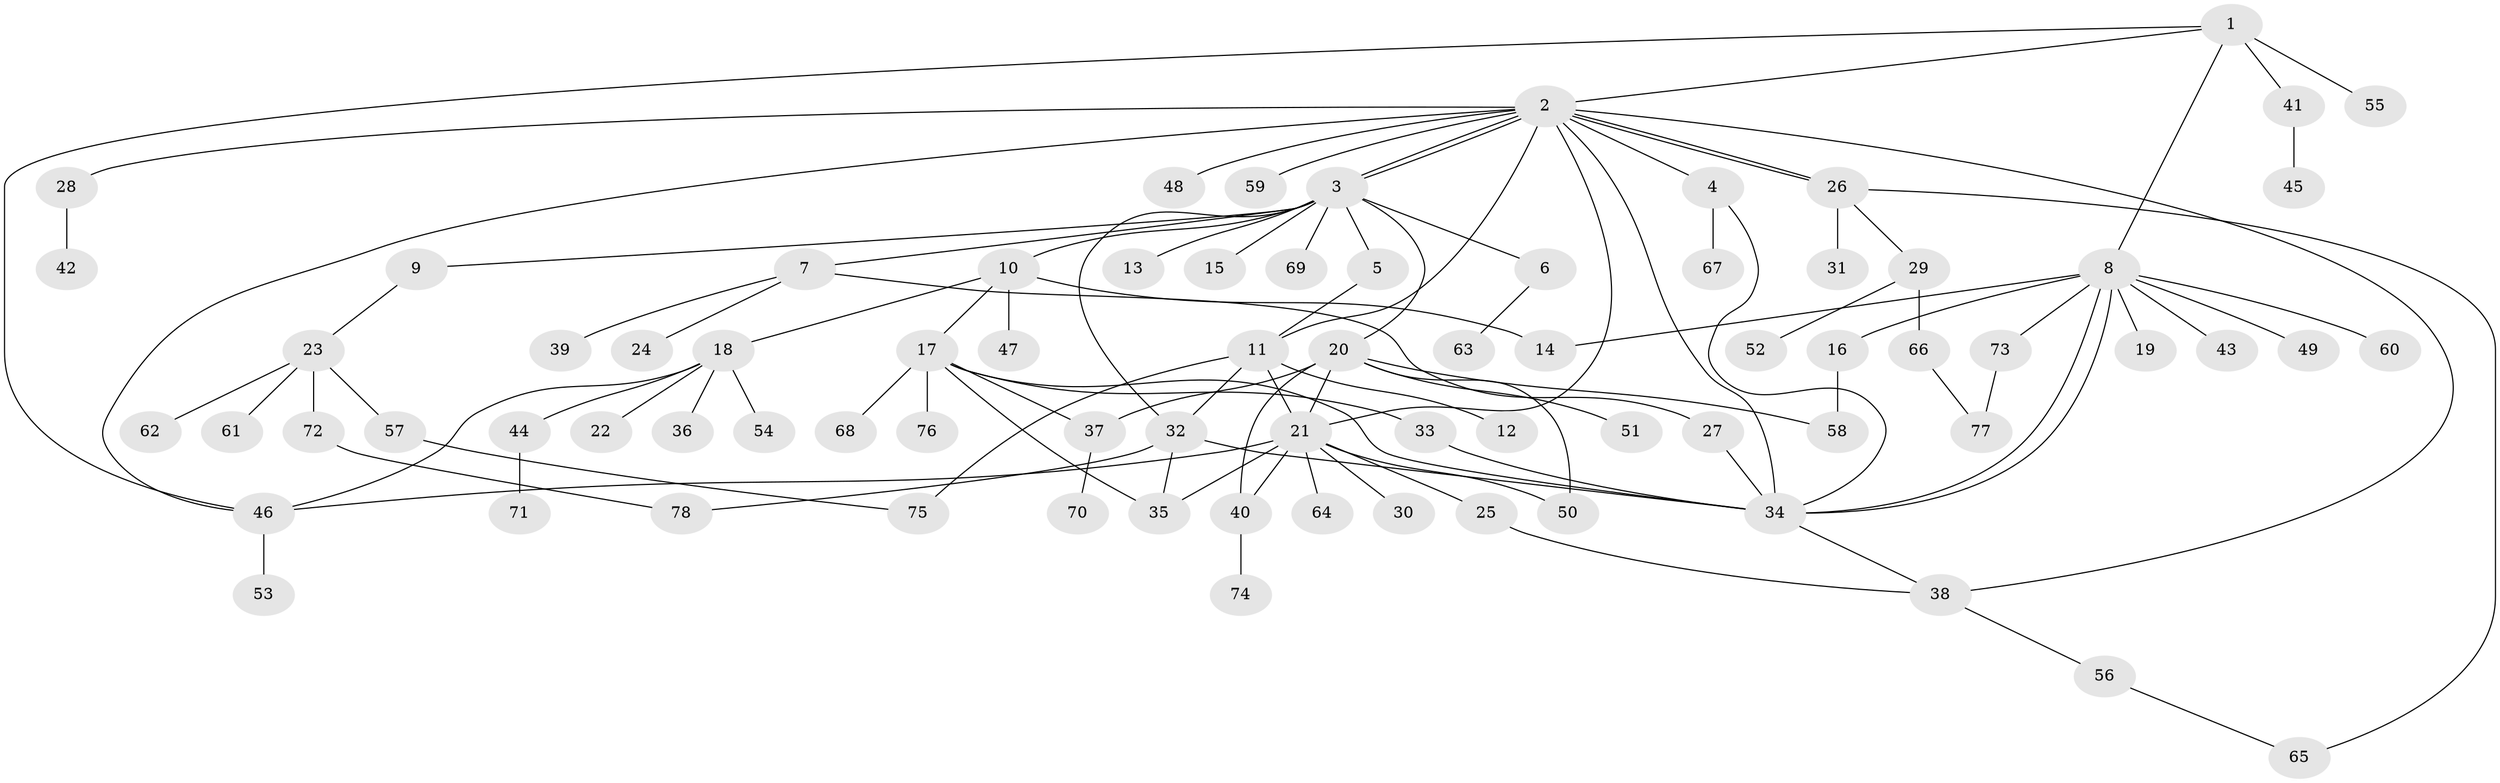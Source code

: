 // Generated by graph-tools (version 1.1) at 2025/35/03/09/25 02:35:35]
// undirected, 78 vertices, 106 edges
graph export_dot {
graph [start="1"]
  node [color=gray90,style=filled];
  1;
  2;
  3;
  4;
  5;
  6;
  7;
  8;
  9;
  10;
  11;
  12;
  13;
  14;
  15;
  16;
  17;
  18;
  19;
  20;
  21;
  22;
  23;
  24;
  25;
  26;
  27;
  28;
  29;
  30;
  31;
  32;
  33;
  34;
  35;
  36;
  37;
  38;
  39;
  40;
  41;
  42;
  43;
  44;
  45;
  46;
  47;
  48;
  49;
  50;
  51;
  52;
  53;
  54;
  55;
  56;
  57;
  58;
  59;
  60;
  61;
  62;
  63;
  64;
  65;
  66;
  67;
  68;
  69;
  70;
  71;
  72;
  73;
  74;
  75;
  76;
  77;
  78;
  1 -- 2;
  1 -- 8;
  1 -- 41;
  1 -- 46;
  1 -- 55;
  2 -- 3;
  2 -- 3;
  2 -- 4;
  2 -- 11;
  2 -- 21;
  2 -- 26;
  2 -- 26;
  2 -- 28;
  2 -- 34;
  2 -- 38;
  2 -- 46;
  2 -- 48;
  2 -- 59;
  3 -- 5;
  3 -- 6;
  3 -- 7;
  3 -- 9;
  3 -- 10;
  3 -- 13;
  3 -- 15;
  3 -- 20;
  3 -- 32;
  3 -- 69;
  4 -- 34;
  4 -- 67;
  5 -- 11;
  6 -- 63;
  7 -- 24;
  7 -- 27;
  7 -- 39;
  8 -- 14;
  8 -- 16;
  8 -- 19;
  8 -- 34;
  8 -- 34;
  8 -- 43;
  8 -- 49;
  8 -- 60;
  8 -- 73;
  9 -- 23;
  10 -- 14;
  10 -- 17;
  10 -- 18;
  10 -- 47;
  11 -- 12;
  11 -- 21;
  11 -- 32;
  11 -- 75;
  16 -- 58;
  17 -- 33;
  17 -- 34;
  17 -- 35;
  17 -- 37;
  17 -- 68;
  17 -- 76;
  18 -- 22;
  18 -- 36;
  18 -- 44;
  18 -- 46;
  18 -- 54;
  20 -- 21;
  20 -- 37;
  20 -- 40;
  20 -- 50;
  20 -- 51;
  20 -- 58;
  21 -- 25;
  21 -- 30;
  21 -- 35;
  21 -- 40;
  21 -- 46;
  21 -- 50;
  21 -- 64;
  23 -- 57;
  23 -- 61;
  23 -- 62;
  23 -- 72;
  25 -- 38;
  26 -- 29;
  26 -- 31;
  26 -- 65;
  27 -- 34;
  28 -- 42;
  29 -- 52;
  29 -- 66;
  32 -- 34;
  32 -- 35;
  32 -- 78;
  33 -- 34;
  34 -- 38;
  37 -- 70;
  38 -- 56;
  40 -- 74;
  41 -- 45;
  44 -- 71;
  46 -- 53;
  56 -- 65;
  57 -- 75;
  66 -- 77;
  72 -- 78;
  73 -- 77;
}
